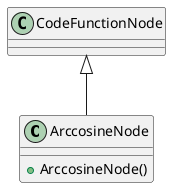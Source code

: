 @startuml
class ArccosineNode {
    + ArccosineNode()
}
CodeFunctionNode <|-- ArccosineNode
@enduml
